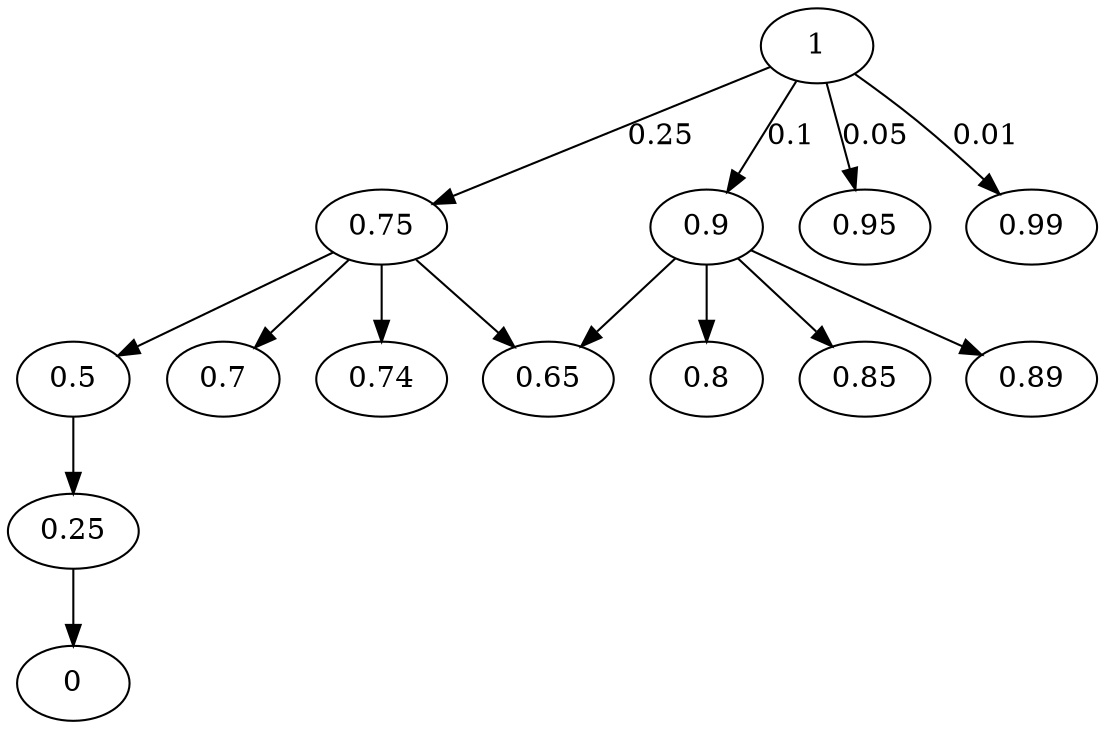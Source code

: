 digraph D{
    A [label = "1"]
    B [label = "0.75"]
    C [label = "0.9"]
    D [label = "0.95"]
    E [label = "0.99"]

    A -> B [label=0.25]
    A -> C [label=0.1]
    A -> D [label=0.05]
    A -> E [label=0.01]

    B -> 0.5 -> 0.25 -> 0
    B -> 0.65
    B -> 0.7
    B -> 0.74


    C -> 0.65
    C -> 0.8
    C -> 0.85
    C -> 0.89

}
